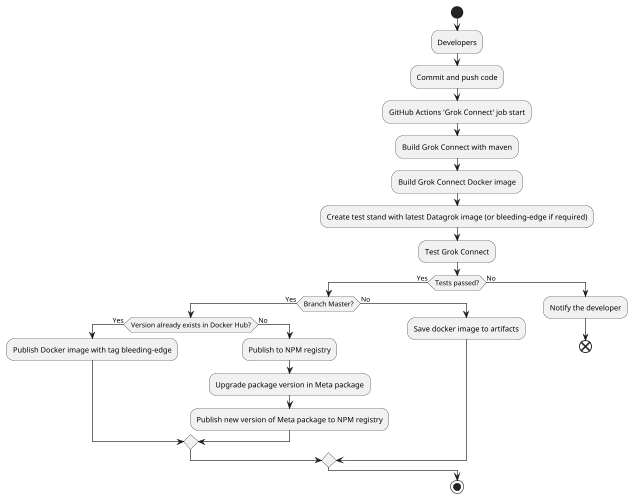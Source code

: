 @startuml
scale 800*500
start
:Developers;
:Commit and push code;
:GitHub Actions 'Grok Connect' job start;
:Build Grok Connect with maven;
:Build Grok Connect Docker image;
:Create test stand with latest Datagrok image (or bleeding-edge if required);
:Test Grok Connect;
if (Tests passed?) then (Yes)
if (Branch Master?) then (Yes)
if (Version already exists in Docker Hub?) then (Yes)
:Publish Docker image with tag bleeding-edge;
else(No)
:Publish to NPM registry;
:Upgrade package version in Meta package;
:Publish new version of Meta package to NPM registry;
endif
else (No)
:Save docker image to artifacts;
endif
else (No)
:Notify the developer;
end
endif
stop
@enduml
